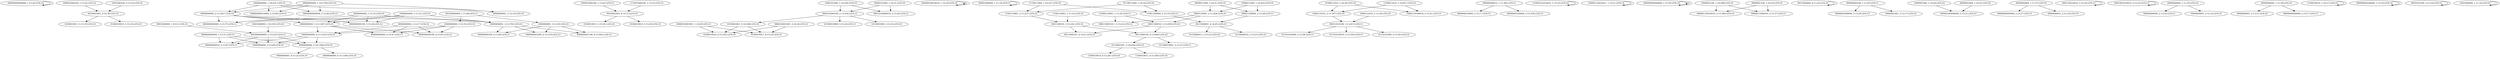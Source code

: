 digraph G {
    "00000000000000_1-15:26-LEN:14" -> "00000000000000_1-15:26-LEN:14";
    "0010001001_4-14:36-LEN:10" -> "0100010011_5-15:19-LEN:10";
    "0010001001_4-14:36-LEN:10" -> "0100010010_5-15:16-LEN:10";
    "1000000000_1-10:431-LEN:10" -> "0000000000000_2-15:46-LEN:13";
    "1000000000_1-10:431-LEN:10" -> "0000000000_2-11:2017-LEN:10";
    "1000000000_1-10:431-LEN:10" -> "00000000010000_2-15:96-LEN:14";
    "1000000000_1-10:431-LEN:10" -> "0000000001_2-12:19-LEN:10";
    "100001000100_1-13:43-LEN:12" -> "0010001001_4-14:72-LEN:10";
    "1000101000_1-10:350-LEN:10" -> "000101000100_2-13:354-LEN:12";
    "1000101000_1-10:350-LEN:10" -> "0001010000010_2-15:24-LEN:13";
    "10000010010010_1-15:18-LEN:14" -> "10000010010010_1-15:18-LEN:14";
    "0000000001_3-12:702-LEN:10" -> "000000001100_4-15:402-LEN:12";
    "0000000001_3-12:702-LEN:10" -> "00000000100_4-15:40-LEN:11";
    "0000000001_3-12:702-LEN:10" -> "000000001000_4-15:270-LEN:12";
    "00001000000_1-11:18-LEN:11" -> "00001000000_1-11:18-LEN:11";
    "0110011000_1-10:16-LEN:10" -> "1100110001_2-11:227-LEN:10";
    "0110011000_1-10:16-LEN:10" -> "11001100000_2-13:19-LEN:11";
    "1000110101_2-11:397-LEN:10" -> "00011010100_3-13:413-LEN:11";
    "1000011000_1-10:410-LEN:10" -> "00001100000_2-13:28-LEN:11";
    "1000011000_1-10:410-LEN:10" -> "0000110001_2-11:424-LEN:10";
    "0110001001_5-14:634-LEN:10" -> "1100010010_6-15:261-LEN:10";
    "0110001001_5-14:634-LEN:10" -> "1100010011_6-15:383-LEN:10";
    "0000011000_1-10:31-LEN:10" -> "00001100000_2-13:28-LEN:11";
    "0000011000_1-10:31-LEN:10" -> "0000110001_2-11:424-LEN:10";
    "00000000010_1-11:362-LEN:11" -> "000000010000_3-15:17-LEN:12";
    "00000000010_1-11:362-LEN:11" -> "0000000100000_3-15:359-LEN:13";
    "0001000000_1-10:21-LEN:10" -> "001000000000_2-13:210-LEN:12";
    "11000101010010_1-15:19-LEN:14" -> "11000101010010_1-15:19-LEN:14";
    "0010001001_4-14:72-LEN:10" -> "0100010011_5-15:41-LEN:10";
    "0010001001_4-14:72-LEN:10" -> "0100010010_5-15:29-LEN:10";
    "10000110010011_1-15:21-LEN:14" -> "10000110010011_1-15:21-LEN:14";
    "0011000001_4-14:45-LEN:10" -> "0110000011_5-15:23-LEN:10";
    "0011000001_4-14:45-LEN:10" -> "0110000010_5-15:23-LEN:10";
    "00001100000_2-13:28-LEN:11" -> "0011000001_4-14:45-LEN:10";
    "000101000100_2-13:354-LEN:12" -> "10100010000_5-15:24-LEN:11";
    "000101000100_2-13:354-LEN:12" -> "1010001000_5-15:22-LEN:10";
    "000101000100_2-13:354-LEN:12" -> "1010001001_5-14:308-LEN:10";
    "1000000001_3-12:18-LEN:10" -> "000000001100_4-15:402-LEN:12";
    "1000000001_3-12:18-LEN:10" -> "00000000100_4-15:40-LEN:11";
    "1000000001_3-12:18-LEN:10" -> "000000001000_4-15:270-LEN:12";
    "1000000000_1-11:21-LEN:10" -> "0000000001_3-12:702-LEN:10";
    "1000000000_1-11:21-LEN:10" -> "0000000000_3-12:1287-LEN:10";
    "1000000000_1-11:21-LEN:10" -> "000000000000_3-15:75-LEN:12";
    "1000000000_1-11:21-LEN:10" -> "000000000100_3-15:28-LEN:12";
    "00000000000000_1-15:29-LEN:14" -> "00000000000000_1-15:29-LEN:14";
    "1100110001_2-11:227-LEN:10" -> "1001100010_3-12:241-LEN:10";
    "111001000100_1-13:23-LEN:12" -> "0010001001_4-14:72-LEN:10";
    "0000000000_2-11:2017-LEN:10" -> "0000000001_3-12:702-LEN:10";
    "0000000000_2-11:2017-LEN:10" -> "0000000000_3-12:1287-LEN:10";
    "0000000000_2-11:2017-LEN:10" -> "000000000000_3-15:75-LEN:12";
    "0000000000_2-11:2017-LEN:10" -> "000000000100_3-15:28-LEN:12";
    "0100011010_1-10:30-LEN:10" -> "1000110101_2-11:397-LEN:10";
    "0100011010_1-10:30-LEN:10" -> "1000110100010_2-15:51-LEN:13";
    "1100110001_1-11:23-LEN:10" -> "1001100010_3-12:241-LEN:10";
    "0000101000_1-10:21-LEN:10" -> "000101000100_2-13:354-LEN:12";
    "0000101000_1-10:21-LEN:10" -> "0001010000010_2-15:24-LEN:13";
    "0000000000_1-11:55-LEN:10" -> "0000000001_3-12:702-LEN:10";
    "0000000000_1-11:55-LEN:10" -> "0000000000_3-12:1287-LEN:10";
    "0000000000_1-11:55-LEN:10" -> "000000000000_3-15:75-LEN:12";
    "0000000000_1-11:55-LEN:10" -> "000000000100_3-15:28-LEN:12";
    "0011000100_4-13:669-LEN:10" -> "01100010001_5-15:27-LEN:11";
    "0011000100_4-13:669-LEN:10" -> "0110001001_5-14:634-LEN:10";
    "1100011010_1-10:411-LEN:10" -> "1000110101_2-11:397-LEN:10";
    "1100011010_1-10:411-LEN:10" -> "1000110100010_2-15:51-LEN:13";
    "1010001001_5-14:308-LEN:10" -> "0100010010_6-15:345-LEN:10";
    "1010001001_5-14:308-LEN:10" -> "0100010011_6-15:16-LEN:10";
    "1000001100_1-10:389-LEN:10" -> "00000110010010_2-15:384-LEN:14";
    "1000001100_1-10:389-LEN:10" -> "0000011000010_2-15:37-LEN:13";
    "0000000000_1-10:1704-LEN:10" -> "0000000000000_2-15:46-LEN:13";
    "0000000000_1-10:1704-LEN:10" -> "0000000000_2-11:2017-LEN:10";
    "0000000000_1-10:1704-LEN:10" -> "00000000010000_2-15:96-LEN:14";
    "0000000000_1-10:1704-LEN:10" -> "0000000001_2-12:19-LEN:10";
    "000010001001_3-14:24-LEN:12" -> "0100010010_6-15:345-LEN:10";
    "000010001001_3-14:24-LEN:12" -> "0100010011_6-15:16-LEN:10";
    "0000000000_5-14:1306-LEN:10" -> "0000000001_6-15:22-LEN:10";
    "0000000000_5-14:1306-LEN:10" -> "0000000000_6-15:1296-LEN:10";
    "0011000000_4-13:16-LEN:10" -> "0011000000_4-13:16-LEN:10";
    "0001100010_3-12:439-LEN:10" -> "0011000101_4-14:21-LEN:10";
    "0001100010_3-12:439-LEN:10" -> "0011000100_4-13:669-LEN:10";
    "0000000000_3-12:1287-LEN:10" -> "000000000100_4-15:63-LEN:12";
    "0000000000_3-12:1287-LEN:10" -> "00000000000_4-15:47-LEN:11";
    "0000000000_3-12:1287-LEN:10" -> "0000000000_4-13:1225-LEN:10";
    "100001000100_1-13:22-LEN:12" -> "0010001001_4-14:36-LEN:10";
    "0000001100_1-10:24-LEN:10" -> "00000110010010_2-15:384-LEN:14";
    "0000001100_1-10:24-LEN:10" -> "0000011000010_2-15:37-LEN:13";
    "000000000000_1-13:31-LEN:12" -> "00000000010_5-15:87-LEN:11";
    "000000000000_1-13:31-LEN:12" -> "0000000000_5-15:69-LEN:10";
    "000000000000_1-13:31-LEN:12" -> "0000000000_5-14:1306-LEN:10";
    "0000000000_4-13:1225-LEN:10" -> "00000000010_5-15:87-LEN:11";
    "0000000000_4-13:1225-LEN:10" -> "0000000000_5-15:69-LEN:10";
    "0000000000_4-13:1225-LEN:10" -> "0000000000_5-14:1306-LEN:10";
    "1110011000_1-10:227-LEN:10" -> "1100110001_2-11:227-LEN:10";
    "1110011000_1-10:227-LEN:10" -> "11001100000_2-13:19-LEN:11";
    "00000000100_1-11:43-LEN:11" -> "0000001000000_3-15:29-LEN:13";
    "00000000100_1-11:43-LEN:11" -> "0000001001_3-12:17-LEN:10";
    "1000010001001_1-14:29-LEN:13" -> "0100010010_6-15:345-LEN:10";
    "1000010001001_1-14:29-LEN:13" -> "0100010011_6-15:16-LEN:10";
    "1000001000_1-10:20-LEN:10" -> "00000100000000_2-15:21-LEN:14";
    "1001100010_3-12:241-LEN:10" -> "0011000101_4-14:21-LEN:10";
    "1001100010_3-12:241-LEN:10" -> "0011000100_4-13:669-LEN:10";
    "0000000000_1-11:37-LEN:10" -> "0000000000000_2-15:27-LEN:13";
    "0000000000_1-11:37-LEN:10" -> "0000000001_2-12:18-LEN:10";
    "000110010010_3-15:24-LEN:12" -> "000110010010_3-15:24-LEN:12";
    "11001100000_2-13:19-LEN:11" -> "0011000001_4-14:45-LEN:10";
    "0001001010010_3-15:16-LEN:13" -> "0001001010010_3-15:16-LEN:13";
    "00011010100_3-13:413-LEN:11" -> "01101010000_5-15:28-LEN:11";
    "00011010100_3-13:413-LEN:11" -> "01101010010_5-15:359-LEN:11";
    "00011010100_3-13:413-LEN:11" -> "0110101000_5-15:26-LEN:10";
    "0000000000_1-11:35-LEN:10" -> "00000000000_2-13:22-LEN:11";
    "0000000000_1-11:35-LEN:10" -> "0000000001_2-12:16-LEN:10";
    "0000000000_1-11:30-LEN:10" -> "0000000001_2-12:21-LEN:10";
    "0000000000_1-11:30-LEN:10" -> "0000000000000_2-15:17-LEN:13";
    "0000001000_1-10:22-LEN:10" -> "00000100000000_2-15:21-LEN:14";
    "10000010010010_1-15:18-LEN:14" -> "10000010010010_1-15:18-LEN:14";
    "1100010010_1-10:17-LEN:10" -> "1100010010_1-10:17-LEN:10";
    "00000000000000_1-15:29-LEN:14" -> "00000000000000_1-15:29-LEN:14";
    "1001000000_1-10:192-LEN:10" -> "001000000000_2-13:210-LEN:12";
    "1001000100_3-13:16-LEN:10" -> "0010001001_4-14:36-LEN:10";
    "0000110001_2-11:424-LEN:10" -> "000110001011_3-15:22-LEN:12";
    "0000110001_2-11:424-LEN:10" -> "0001100010_3-12:439-LEN:10";
    "00000000100000_1-15:19-LEN:14" -> "00000000100000_1-15:19-LEN:14";
    "0001010100_3-13:16-LEN:10" -> "0001010100_3-13:16-LEN:10";
    "11000110001_1-11:20-LEN:11" -> "000110001011_3-15:22-LEN:12";
    "11000110001_1-11:20-LEN:11" -> "0001100010_3-12:439-LEN:10";
    "1000000000_3-12:35-LEN:10" -> "000000000100_4-15:63-LEN:12";
    "1000000000_3-12:35-LEN:10" -> "00000000000_4-15:47-LEN:11";
    "1000000000_3-12:35-LEN:10" -> "0000000000_4-13:1225-LEN:10";
    "00100000000_1-11:46-LEN:11" -> "1000000001_3-12:18-LEN:10";
    "00100000000_1-11:46-LEN:11" -> "1000000000_3-12:35-LEN:10";
    "1000110101_1-11:29-LEN:10" -> "00011010100_3-13:413-LEN:11";
    "1001000000_1-11:16-LEN:10" -> "1001000000_1-11:16-LEN:10";
    "001000000000_2-13:210-LEN:12" -> "00000000010_5-15:87-LEN:11";
    "001000000000_2-13:210-LEN:12" -> "0000000000_5-15:69-LEN:10";
    "001000000000_2-13:210-LEN:12" -> "0000000000_5-14:1306-LEN:10";
    "0000000000_2-12:17-LEN:10" -> "000000000100_4-15:63-LEN:12";
    "0000000000_2-12:17-LEN:10" -> "00000000000_4-15:47-LEN:11";
    "0000000000_2-12:17-LEN:10" -> "0000000000_4-13:1225-LEN:10";
}
